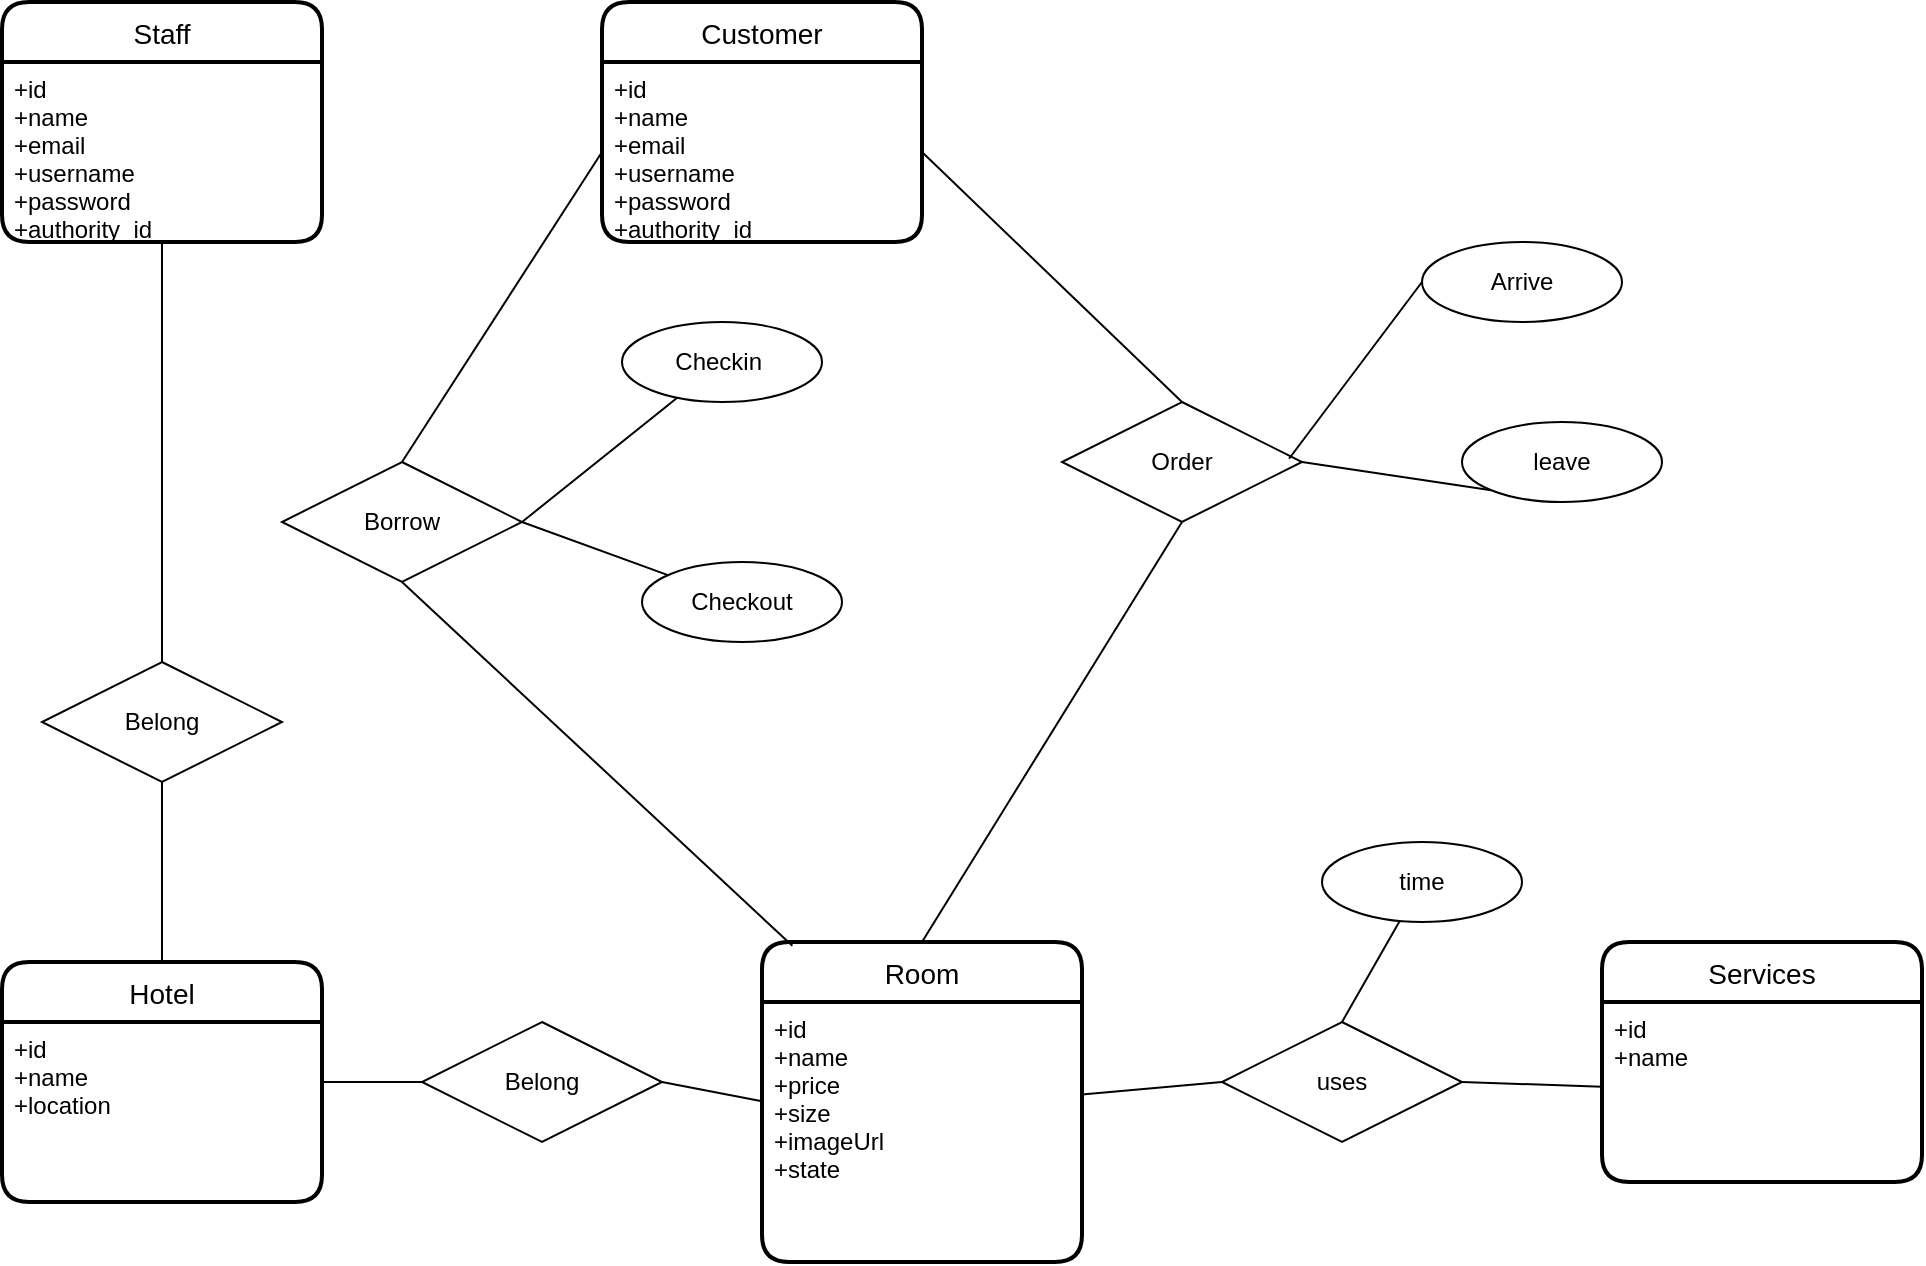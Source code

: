<mxfile version="20.2.3" type="github">
  <diagram name="Page-1" id="e56a1550-8fbb-45ad-956c-1786394a9013">
    <mxGraphModel dx="1673" dy="1784" grid="1" gridSize="10" guides="1" tooltips="1" connect="1" arrows="1" fold="1" page="1" pageScale="1" pageWidth="1100" pageHeight="850" background="none" math="0" shadow="0">
      <root>
        <mxCell id="0" />
        <mxCell id="1" parent="0" />
        <mxCell id="Kd_VAQXIcEHXok77GXxw-1" value="Staff" style="swimlane;childLayout=stackLayout;horizontal=1;startSize=30;horizontalStack=0;rounded=1;fontSize=14;fontStyle=0;strokeWidth=2;resizeParent=0;resizeLast=1;shadow=0;dashed=0;align=center;" vertex="1" parent="1">
          <mxGeometry x="100" y="-210" width="160" height="120" as="geometry" />
        </mxCell>
        <mxCell id="Kd_VAQXIcEHXok77GXxw-2" value="+id&#xa;+name&#xa;+email&#xa;+username&#xa;+password&#xa;+authority_id" style="align=left;strokeColor=none;fillColor=none;spacingLeft=4;fontSize=12;verticalAlign=top;resizable=0;rotatable=0;part=1;" vertex="1" parent="Kd_VAQXIcEHXok77GXxw-1">
          <mxGeometry y="30" width="160" height="90" as="geometry" />
        </mxCell>
        <mxCell id="Kd_VAQXIcEHXok77GXxw-8" value="Hotel" style="swimlane;childLayout=stackLayout;horizontal=1;startSize=30;horizontalStack=0;rounded=1;fontSize=14;fontStyle=0;strokeWidth=2;resizeParent=0;resizeLast=1;shadow=0;dashed=0;align=center;" vertex="1" parent="1">
          <mxGeometry x="100" y="270" width="160" height="120" as="geometry" />
        </mxCell>
        <mxCell id="Kd_VAQXIcEHXok77GXxw-9" value="+id&#xa;+name&#xa;+location" style="align=left;strokeColor=none;fillColor=none;spacingLeft=4;fontSize=12;verticalAlign=top;resizable=0;rotatable=0;part=1;" vertex="1" parent="Kd_VAQXIcEHXok77GXxw-8">
          <mxGeometry y="30" width="160" height="90" as="geometry" />
        </mxCell>
        <mxCell id="Kd_VAQXIcEHXok77GXxw-10" value="Room" style="swimlane;childLayout=stackLayout;horizontal=1;startSize=30;horizontalStack=0;rounded=1;fontSize=14;fontStyle=0;strokeWidth=2;resizeParent=0;resizeLast=1;shadow=0;dashed=0;align=center;" vertex="1" parent="1">
          <mxGeometry x="480" y="260" width="160" height="160" as="geometry" />
        </mxCell>
        <mxCell id="Kd_VAQXIcEHXok77GXxw-11" value="+id&#xa;+name&#xa;+price&#xa;+size&#xa;+imageUrl&#xa;+state" style="align=left;strokeColor=none;fillColor=none;spacingLeft=4;fontSize=12;verticalAlign=top;resizable=0;rotatable=0;part=1;" vertex="1" parent="Kd_VAQXIcEHXok77GXxw-10">
          <mxGeometry y="30" width="160" height="130" as="geometry" />
        </mxCell>
        <mxCell id="Kd_VAQXIcEHXok77GXxw-16" value="Services" style="swimlane;childLayout=stackLayout;horizontal=1;startSize=30;horizontalStack=0;rounded=1;fontSize=14;fontStyle=0;strokeWidth=2;resizeParent=0;resizeLast=1;shadow=0;dashed=0;align=center;" vertex="1" parent="1">
          <mxGeometry x="900" y="260" width="160" height="120" as="geometry" />
        </mxCell>
        <mxCell id="Kd_VAQXIcEHXok77GXxw-17" value="+id&#xa;+name" style="align=left;strokeColor=none;fillColor=none;spacingLeft=4;fontSize=12;verticalAlign=top;resizable=0;rotatable=0;part=1;" vertex="1" parent="Kd_VAQXIcEHXok77GXxw-16">
          <mxGeometry y="30" width="160" height="90" as="geometry" />
        </mxCell>
        <mxCell id="Kd_VAQXIcEHXok77GXxw-46" value="Belong" style="shape=rhombus;perimeter=rhombusPerimeter;whiteSpace=wrap;html=1;align=center;" vertex="1" parent="1">
          <mxGeometry x="310" y="300" width="120" height="60" as="geometry" />
        </mxCell>
        <mxCell id="Kd_VAQXIcEHXok77GXxw-47" value="" style="endArrow=none;html=1;rounded=0;strokeWidth=1;exitX=1;exitY=0.333;exitDx=0;exitDy=0;exitPerimeter=0;entryX=0;entryY=0.5;entryDx=0;entryDy=0;" edge="1" parent="1" source="Kd_VAQXIcEHXok77GXxw-9" target="Kd_VAQXIcEHXok77GXxw-46">
          <mxGeometry relative="1" as="geometry">
            <mxPoint x="290" y="260.005" as="sourcePoint" />
            <mxPoint x="350" y="320" as="targetPoint" />
          </mxGeometry>
        </mxCell>
        <mxCell id="Kd_VAQXIcEHXok77GXxw-48" value="" style="endArrow=none;html=1;rounded=0;strokeWidth=1;exitX=1;exitY=0.5;exitDx=0;exitDy=0;" edge="1" parent="1" source="Kd_VAQXIcEHXok77GXxw-46" target="Kd_VAQXIcEHXok77GXxw-11">
          <mxGeometry relative="1" as="geometry">
            <mxPoint x="400" y="300.005" as="sourcePoint" />
            <mxPoint x="472.727" y="301.736" as="targetPoint" />
          </mxGeometry>
        </mxCell>
        <mxCell id="Kd_VAQXIcEHXok77GXxw-49" value="" style="endArrow=none;html=1;rounded=0;strokeWidth=1;exitX=1;exitY=0.5;exitDx=0;exitDy=0;" edge="1" parent="1" source="Kd_VAQXIcEHXok77GXxw-50" target="Kd_VAQXIcEHXok77GXxw-17">
          <mxGeometry relative="1" as="geometry">
            <mxPoint x="690" y="319.135" as="sourcePoint" />
            <mxPoint x="762.727" y="320.866" as="targetPoint" />
          </mxGeometry>
        </mxCell>
        <mxCell id="Kd_VAQXIcEHXok77GXxw-95" style="edgeStyle=none;rounded=0;orthogonalLoop=1;jettySize=auto;html=1;exitX=0.5;exitY=0;exitDx=0;exitDy=0;strokeWidth=1;endArrow=none;endFill=0;" edge="1" parent="1" source="Kd_VAQXIcEHXok77GXxw-50" target="Kd_VAQXIcEHXok77GXxw-93">
          <mxGeometry relative="1" as="geometry" />
        </mxCell>
        <mxCell id="Kd_VAQXIcEHXok77GXxw-50" value="uses" style="shape=rhombus;perimeter=rhombusPerimeter;whiteSpace=wrap;html=1;align=center;" vertex="1" parent="1">
          <mxGeometry x="710" y="300" width="120" height="60" as="geometry" />
        </mxCell>
        <mxCell id="Kd_VAQXIcEHXok77GXxw-51" value="" style="endArrow=none;html=1;rounded=0;strokeWidth=1;entryX=0;entryY=0.5;entryDx=0;entryDy=0;exitX=1;exitY=0.356;exitDx=0;exitDy=0;exitPerimeter=0;" edge="1" parent="1" source="Kd_VAQXIcEHXok77GXxw-11" target="Kd_VAQXIcEHXok77GXxw-50">
          <mxGeometry relative="1" as="geometry">
            <mxPoint x="670" y="270.005" as="sourcePoint" />
            <mxPoint x="742.727" y="271.736" as="targetPoint" />
          </mxGeometry>
        </mxCell>
        <mxCell id="Kd_VAQXIcEHXok77GXxw-54" value="Order" style="shape=rhombus;perimeter=rhombusPerimeter;whiteSpace=wrap;html=1;align=center;" vertex="1" parent="1">
          <mxGeometry x="630" y="-10" width="120" height="60" as="geometry" />
        </mxCell>
        <mxCell id="Kd_VAQXIcEHXok77GXxw-60" value="Customer" style="swimlane;childLayout=stackLayout;horizontal=1;startSize=30;horizontalStack=0;rounded=1;fontSize=14;fontStyle=0;strokeWidth=2;resizeParent=0;resizeLast=1;shadow=0;dashed=0;align=center;" vertex="1" parent="1">
          <mxGeometry x="400" y="-210" width="160" height="120" as="geometry" />
        </mxCell>
        <mxCell id="Kd_VAQXIcEHXok77GXxw-61" value="+id&#xa;+name&#xa;+email&#xa;+username&#xa;+password&#xa;+authority_id" style="align=left;strokeColor=none;fillColor=none;spacingLeft=4;fontSize=12;verticalAlign=top;resizable=0;rotatable=0;part=1;" vertex="1" parent="Kd_VAQXIcEHXok77GXxw-60">
          <mxGeometry y="30" width="160" height="90" as="geometry" />
        </mxCell>
        <mxCell id="Kd_VAQXIcEHXok77GXxw-67" value="" style="endArrow=none;html=1;rounded=0;strokeWidth=1;exitX=0.5;exitY=1;exitDx=0;exitDy=0;entryX=0.5;entryY=0;entryDx=0;entryDy=0;" edge="1" parent="1" source="Kd_VAQXIcEHXok77GXxw-54" target="Kd_VAQXIcEHXok77GXxw-10">
          <mxGeometry relative="1" as="geometry">
            <mxPoint x="590" y="180" as="sourcePoint" />
            <mxPoint x="590" y="260" as="targetPoint" />
          </mxGeometry>
        </mxCell>
        <mxCell id="Kd_VAQXIcEHXok77GXxw-74" value="" style="endArrow=none;html=1;rounded=0;strokeWidth=1;exitX=1;exitY=0.5;exitDx=0;exitDy=0;entryX=0.5;entryY=0;entryDx=0;entryDy=0;" edge="1" parent="1" source="Kd_VAQXIcEHXok77GXxw-61" target="Kd_VAQXIcEHXok77GXxw-54">
          <mxGeometry relative="1" as="geometry">
            <mxPoint x="420" y="-200" as="sourcePoint" />
            <mxPoint x="500.0" y="-130.0" as="targetPoint" />
          </mxGeometry>
        </mxCell>
        <mxCell id="Kd_VAQXIcEHXok77GXxw-76" value="Borrow" style="shape=rhombus;perimeter=rhombusPerimeter;whiteSpace=wrap;html=1;align=center;" vertex="1" parent="1">
          <mxGeometry x="240" y="20" width="120" height="60" as="geometry" />
        </mxCell>
        <mxCell id="Kd_VAQXIcEHXok77GXxw-77" value="" style="endArrow=none;html=1;rounded=0;strokeWidth=1;exitX=0;exitY=0.5;exitDx=0;exitDy=0;entryX=0.5;entryY=0;entryDx=0;entryDy=0;" edge="1" parent="1" source="Kd_VAQXIcEHXok77GXxw-61" target="Kd_VAQXIcEHXok77GXxw-76">
          <mxGeometry relative="1" as="geometry">
            <mxPoint x="270.0" y="-270.0" as="sourcePoint" />
            <mxPoint x="300.0" y="45" as="targetPoint" />
          </mxGeometry>
        </mxCell>
        <mxCell id="Kd_VAQXIcEHXok77GXxw-78" value="" style="endArrow=none;html=1;rounded=0;strokeWidth=1;exitX=0.5;exitY=1;exitDx=0;exitDy=0;entryX=0.095;entryY=0.012;entryDx=0;entryDy=0;entryPerimeter=0;" edge="1" parent="1" source="Kd_VAQXIcEHXok77GXxw-76" target="Kd_VAQXIcEHXok77GXxw-10">
          <mxGeometry relative="1" as="geometry">
            <mxPoint x="420.0" y="105.0" as="sourcePoint" />
            <mxPoint x="440.0" y="380" as="targetPoint" />
          </mxGeometry>
        </mxCell>
        <mxCell id="Kd_VAQXIcEHXok77GXxw-79" value="Belong" style="shape=rhombus;perimeter=rhombusPerimeter;whiteSpace=wrap;html=1;align=center;" vertex="1" parent="1">
          <mxGeometry x="120" y="120" width="120" height="60" as="geometry" />
        </mxCell>
        <mxCell id="Kd_VAQXIcEHXok77GXxw-80" value="" style="endArrow=none;html=1;rounded=0;strokeWidth=1;exitX=0.5;exitY=1;exitDx=0;exitDy=0;entryX=0.5;entryY=0;entryDx=0;entryDy=0;" edge="1" parent="1" source="Kd_VAQXIcEHXok77GXxw-2" target="Kd_VAQXIcEHXok77GXxw-79">
          <mxGeometry relative="1" as="geometry">
            <mxPoint x="70.0" y="10.0" as="sourcePoint" />
            <mxPoint x="-10.0" y="175" as="targetPoint" />
          </mxGeometry>
        </mxCell>
        <mxCell id="Kd_VAQXIcEHXok77GXxw-83" value="" style="endArrow=none;html=1;rounded=0;strokeWidth=1;exitX=0.5;exitY=1;exitDx=0;exitDy=0;entryX=0.5;entryY=0;entryDx=0;entryDy=0;" edge="1" parent="1" source="Kd_VAQXIcEHXok77GXxw-79" target="Kd_VAQXIcEHXok77GXxw-8">
          <mxGeometry relative="1" as="geometry">
            <mxPoint x="60.0" y="70.0" as="sourcePoint" />
            <mxPoint x="-20.0" y="235" as="targetPoint" />
          </mxGeometry>
        </mxCell>
        <mxCell id="Kd_VAQXIcEHXok77GXxw-84" value="leave" style="ellipse;whiteSpace=wrap;html=1;align=center;" vertex="1" parent="1">
          <mxGeometry x="830" width="100" height="40" as="geometry" />
        </mxCell>
        <mxCell id="Kd_VAQXIcEHXok77GXxw-85" value="" style="endArrow=none;html=1;rounded=0;strokeWidth=1;exitX=0;exitY=1;exitDx=0;exitDy=0;entryX=1;entryY=0.5;entryDx=0;entryDy=0;" edge="1" parent="1" source="Kd_VAQXIcEHXok77GXxw-84" target="Kd_VAQXIcEHXok77GXxw-54">
          <mxGeometry relative="1" as="geometry">
            <mxPoint x="800" y="80" as="sourcePoint" />
            <mxPoint x="670" y="290" as="targetPoint" />
          </mxGeometry>
        </mxCell>
        <mxCell id="Kd_VAQXIcEHXok77GXxw-86" value="Arrive" style="ellipse;whiteSpace=wrap;html=1;align=center;" vertex="1" parent="1">
          <mxGeometry x="810" y="-90" width="100" height="40" as="geometry" />
        </mxCell>
        <mxCell id="Kd_VAQXIcEHXok77GXxw-88" value="" style="endArrow=none;html=1;rounded=0;strokeWidth=1;exitX=0.946;exitY=0.473;exitDx=0;exitDy=0;entryX=0;entryY=0.5;entryDx=0;entryDy=0;exitPerimeter=0;" edge="1" parent="1" source="Kd_VAQXIcEHXok77GXxw-54" target="Kd_VAQXIcEHXok77GXxw-86">
          <mxGeometry relative="1" as="geometry">
            <mxPoint x="630.004" y="19.996" as="sourcePoint" />
            <mxPoint x="535.15" y="5.77" as="targetPoint" />
          </mxGeometry>
        </mxCell>
        <mxCell id="Kd_VAQXIcEHXok77GXxw-89" value="Checkin&amp;nbsp;" style="ellipse;whiteSpace=wrap;html=1;align=center;" vertex="1" parent="1">
          <mxGeometry x="410" y="-50" width="100" height="40" as="geometry" />
        </mxCell>
        <mxCell id="Kd_VAQXIcEHXok77GXxw-90" value="Checkout" style="ellipse;whiteSpace=wrap;html=1;align=center;" vertex="1" parent="1">
          <mxGeometry x="420" y="70" width="100" height="40" as="geometry" />
        </mxCell>
        <mxCell id="Kd_VAQXIcEHXok77GXxw-91" value="" style="endArrow=none;html=1;rounded=0;strokeWidth=1;entryX=1;entryY=0.5;entryDx=0;entryDy=0;" edge="1" parent="1" source="Kd_VAQXIcEHXok77GXxw-89" target="Kd_VAQXIcEHXok77GXxw-76">
          <mxGeometry relative="1" as="geometry">
            <mxPoint x="410" y="-125.0" as="sourcePoint" />
            <mxPoint x="310" y="30" as="targetPoint" />
          </mxGeometry>
        </mxCell>
        <mxCell id="Kd_VAQXIcEHXok77GXxw-92" value="" style="endArrow=none;html=1;rounded=0;strokeWidth=1;entryX=1;entryY=0.5;entryDx=0;entryDy=0;" edge="1" parent="1" source="Kd_VAQXIcEHXok77GXxw-90" target="Kd_VAQXIcEHXok77GXxw-76">
          <mxGeometry relative="1" as="geometry">
            <mxPoint x="854.854" y="44.226" as="sourcePoint" />
            <mxPoint x="760.0" y="30" as="targetPoint" />
          </mxGeometry>
        </mxCell>
        <mxCell id="Kd_VAQXIcEHXok77GXxw-93" value="time" style="ellipse;whiteSpace=wrap;html=1;align=center;" vertex="1" parent="1">
          <mxGeometry x="760" y="210" width="100" height="40" as="geometry" />
        </mxCell>
      </root>
    </mxGraphModel>
  </diagram>
</mxfile>
